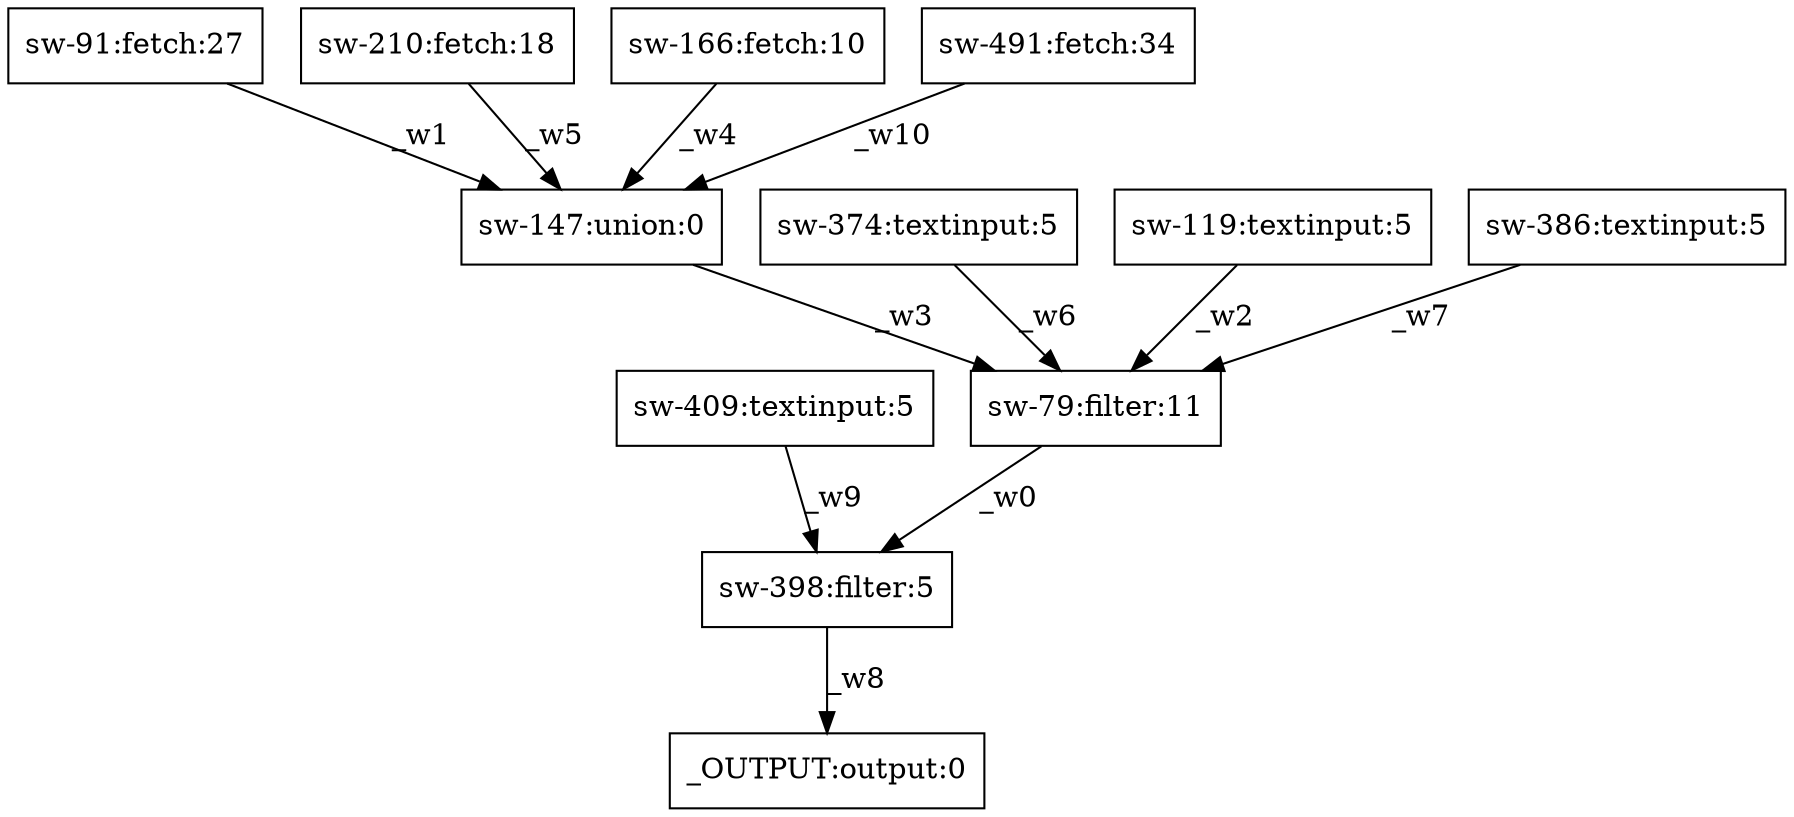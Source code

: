 digraph test1 { node [shape=box] "sw-409" [label="sw-409:textinput:5"];"_OUTPUT" [label="_OUTPUT:output:0"];"sw-147" [label="sw-147:union:0"];"sw-374" [label="sw-374:textinput:5"];"sw-119" [label="sw-119:textinput:5"];"sw-91" [label="sw-91:fetch:27"];"sw-210" [label="sw-210:fetch:18"];"sw-386" [label="sw-386:textinput:5"];"sw-398" [label="sw-398:filter:5"];"sw-166" [label="sw-166:fetch:10"];"sw-79" [label="sw-79:filter:11"];"sw-491" [label="sw-491:fetch:34"];"sw-79" -> "sw-398" [label="_w0"];"sw-91" -> "sw-147" [label="_w1"];"sw-119" -> "sw-79" [label="_w2"];"sw-147" -> "sw-79" [label="_w3"];"sw-166" -> "sw-147" [label="_w4"];"sw-210" -> "sw-147" [label="_w5"];"sw-374" -> "sw-79" [label="_w6"];"sw-386" -> "sw-79" [label="_w7"];"sw-398" -> "_OUTPUT" [label="_w8"];"sw-409" -> "sw-398" [label="_w9"];"sw-491" -> "sw-147" [label="_w10"];}